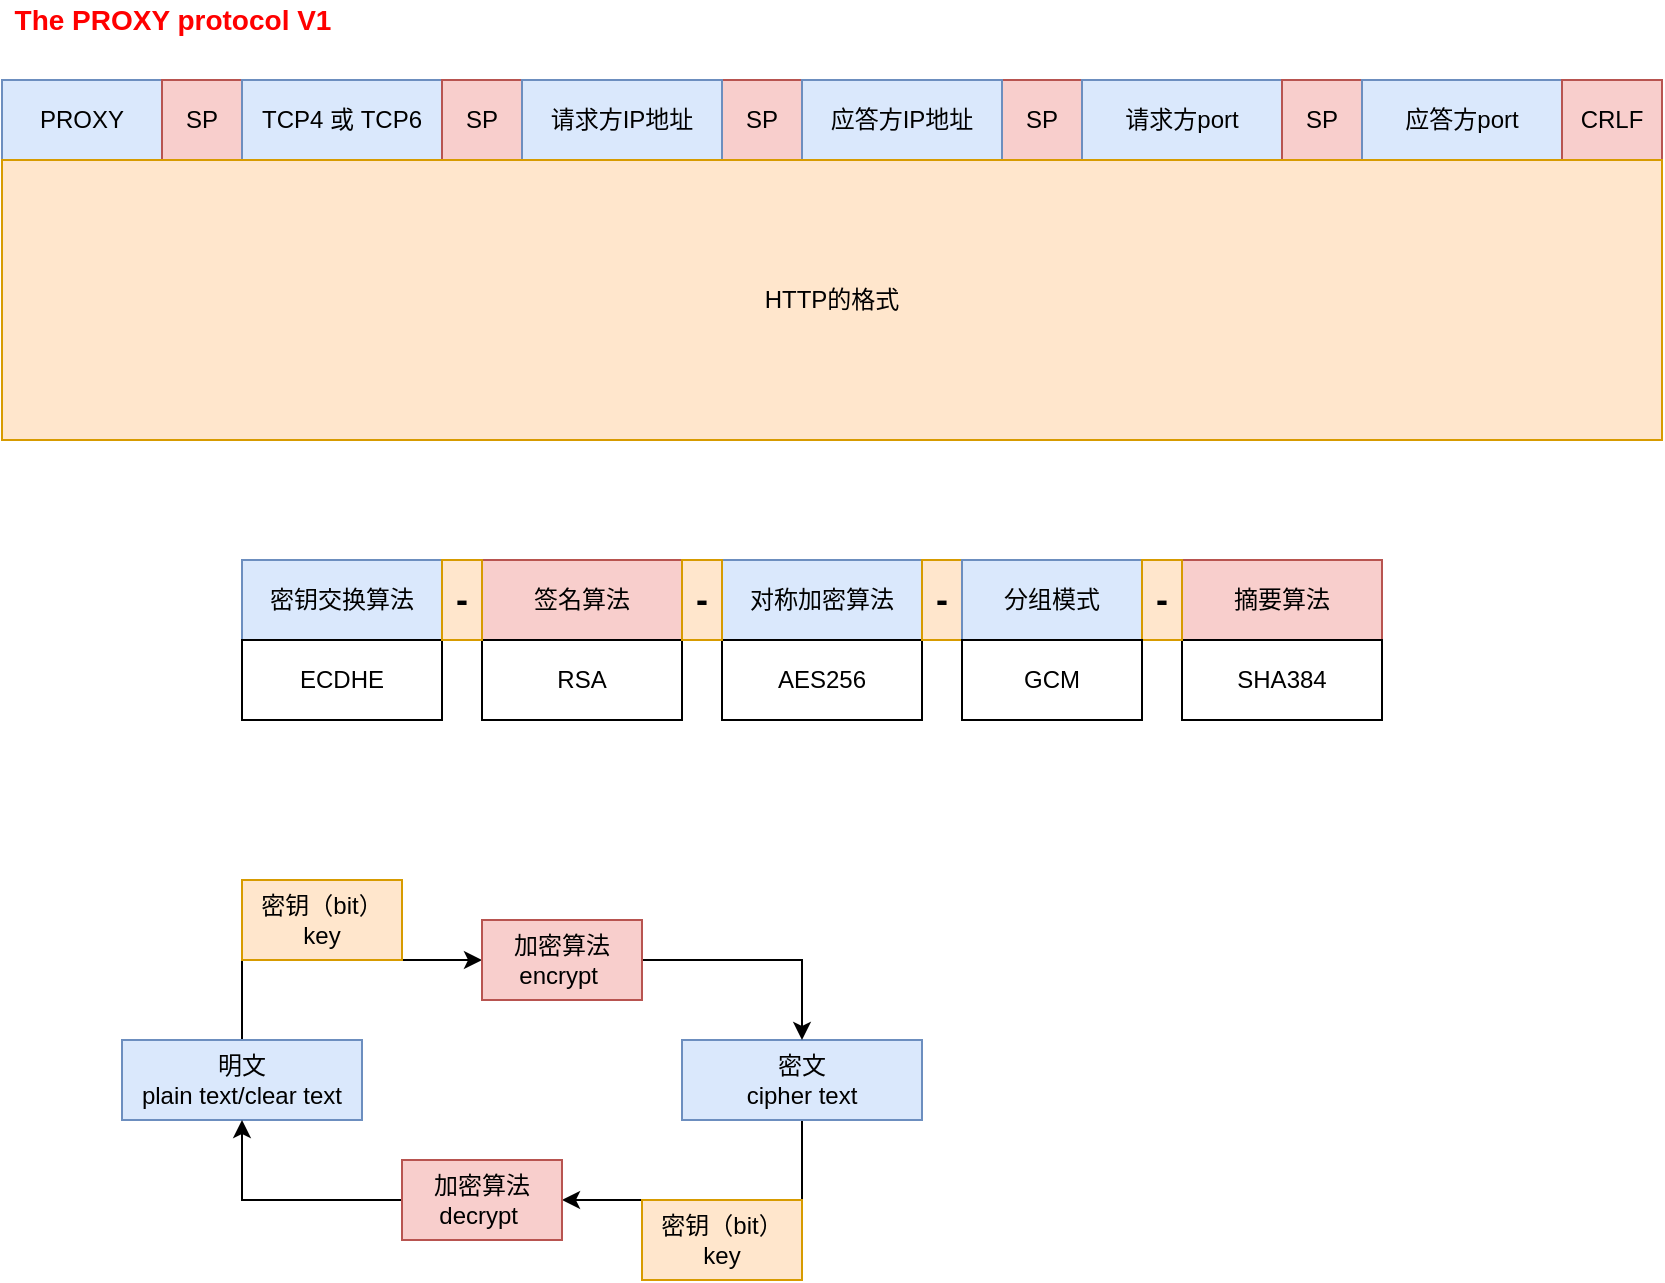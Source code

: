 <mxfile version="14.7.3" type="github">
  <diagram id="BQ_XUraueQYO2NuGsHbD" name="第 1 页">
    <mxGraphModel dx="652" dy="577" grid="1" gridSize="10" guides="1" tooltips="1" connect="1" arrows="1" fold="1" page="1" pageScale="1" pageWidth="827" pageHeight="1169" math="0" shadow="0">
      <root>
        <mxCell id="0" />
        <mxCell id="1" parent="0" />
        <mxCell id="EOxAyNvZtww4RezJIQQF-5" value="PROXY" style="rounded=0;whiteSpace=wrap;html=1;fillColor=#dae8fc;strokeColor=#6c8ebf;" parent="1" vertex="1">
          <mxGeometry y="360" width="80" height="40" as="geometry" />
        </mxCell>
        <mxCell id="EOxAyNvZtww4RezJIQQF-6" value="SP" style="rounded=0;whiteSpace=wrap;html=1;fillColor=#f8cecc;strokeColor=#b85450;" parent="1" vertex="1">
          <mxGeometry x="80" y="360" width="40" height="40" as="geometry" />
        </mxCell>
        <mxCell id="nIKiW4B2EEjBLXtnfSZA-4" value="TCP4 或 TCP6" style="rounded=0;whiteSpace=wrap;html=1;fillColor=#dae8fc;strokeColor=#6c8ebf;" parent="1" vertex="1">
          <mxGeometry x="120" y="360" width="100" height="40" as="geometry" />
        </mxCell>
        <mxCell id="nIKiW4B2EEjBLXtnfSZA-5" value="SP" style="rounded=0;whiteSpace=wrap;html=1;fillColor=#f8cecc;strokeColor=#b85450;" parent="1" vertex="1">
          <mxGeometry x="220" y="360" width="40" height="40" as="geometry" />
        </mxCell>
        <mxCell id="nIKiW4B2EEjBLXtnfSZA-6" value="请求方IP地址" style="rounded=0;whiteSpace=wrap;html=1;fillColor=#dae8fc;strokeColor=#6c8ebf;" parent="1" vertex="1">
          <mxGeometry x="260" y="360" width="100" height="40" as="geometry" />
        </mxCell>
        <mxCell id="nIKiW4B2EEjBLXtnfSZA-7" value="SP" style="rounded=0;whiteSpace=wrap;html=1;fillColor=#f8cecc;strokeColor=#b85450;" parent="1" vertex="1">
          <mxGeometry x="360" y="360" width="40" height="40" as="geometry" />
        </mxCell>
        <mxCell id="nIKiW4B2EEjBLXtnfSZA-11" value="请求方IP地址" style="rounded=0;whiteSpace=wrap;html=1;fillColor=#dae8fc;strokeColor=#6c8ebf;" parent="1" vertex="1">
          <mxGeometry x="260" y="360" width="100" height="40" as="geometry" />
        </mxCell>
        <mxCell id="nIKiW4B2EEjBLXtnfSZA-13" value="SP" style="rounded=0;whiteSpace=wrap;html=1;fillColor=#f8cecc;strokeColor=#b85450;" parent="1" vertex="1">
          <mxGeometry x="500" y="360" width="40" height="40" as="geometry" />
        </mxCell>
        <mxCell id="nIKiW4B2EEjBLXtnfSZA-14" value="请求方port" style="rounded=0;whiteSpace=wrap;html=1;fillColor=#dae8fc;strokeColor=#6c8ebf;" parent="1" vertex="1">
          <mxGeometry x="540" y="360" width="100" height="40" as="geometry" />
        </mxCell>
        <mxCell id="nIKiW4B2EEjBLXtnfSZA-15" value="应答方IP地址" style="rounded=0;whiteSpace=wrap;html=1;fillColor=#dae8fc;strokeColor=#6c8ebf;" parent="1" vertex="1">
          <mxGeometry x="400" y="360" width="100" height="40" as="geometry" />
        </mxCell>
        <mxCell id="nIKiW4B2EEjBLXtnfSZA-16" value="SP" style="rounded=0;whiteSpace=wrap;html=1;fillColor=#f8cecc;strokeColor=#b85450;" parent="1" vertex="1">
          <mxGeometry x="640" y="360" width="40" height="40" as="geometry" />
        </mxCell>
        <mxCell id="nIKiW4B2EEjBLXtnfSZA-17" value="应答方port" style="rounded=0;whiteSpace=wrap;html=1;fillColor=#dae8fc;strokeColor=#6c8ebf;" parent="1" vertex="1">
          <mxGeometry x="680" y="360" width="100" height="40" as="geometry" />
        </mxCell>
        <mxCell id="nIKiW4B2EEjBLXtnfSZA-18" value="CRLF" style="rounded=0;whiteSpace=wrap;html=1;fillColor=#f8cecc;strokeColor=#b85450;" parent="1" vertex="1">
          <mxGeometry x="780" y="360" width="50" height="40" as="geometry" />
        </mxCell>
        <mxCell id="nIKiW4B2EEjBLXtnfSZA-19" value="HTTP的格式" style="rounded=0;whiteSpace=wrap;html=1;fillColor=#ffe6cc;strokeColor=#d79b00;" parent="1" vertex="1">
          <mxGeometry y="400" width="830" height="140" as="geometry" />
        </mxCell>
        <mxCell id="nIKiW4B2EEjBLXtnfSZA-20" value="&lt;b&gt;&lt;font style=&quot;font-size: 14px&quot; color=&quot;#ff0000&quot;&gt;The PROXY protocol V1&lt;/font&gt;&lt;/b&gt;" style="text;html=1;align=center;verticalAlign=middle;resizable=0;points=[];autosize=1;strokeColor=none;" parent="1" vertex="1">
          <mxGeometry y="320" width="170" height="20" as="geometry" />
        </mxCell>
        <mxCell id="KrxlsapzaV7YneJ8UCfw-1" value="密钥交换算法" style="rounded=0;whiteSpace=wrap;html=1;fillColor=#dae8fc;strokeColor=#6c8ebf;" parent="1" vertex="1">
          <mxGeometry x="120" y="600" width="100" height="40" as="geometry" />
        </mxCell>
        <mxCell id="KrxlsapzaV7YneJ8UCfw-2" value="签名算法" style="rounded=0;whiteSpace=wrap;html=1;fillColor=#f8cecc;strokeColor=#b85450;" parent="1" vertex="1">
          <mxGeometry x="240" y="600" width="100" height="40" as="geometry" />
        </mxCell>
        <mxCell id="KrxlsapzaV7YneJ8UCfw-3" value="对称加密算法" style="rounded=0;whiteSpace=wrap;html=1;fillColor=#dae8fc;strokeColor=#6c8ebf;" parent="1" vertex="1">
          <mxGeometry x="360" y="600" width="100" height="40" as="geometry" />
        </mxCell>
        <mxCell id="KrxlsapzaV7YneJ8UCfw-4" value="摘要算法" style="rounded=0;whiteSpace=wrap;html=1;fillColor=#f8cecc;strokeColor=#b85450;" parent="1" vertex="1">
          <mxGeometry x="590" y="600" width="100" height="40" as="geometry" />
        </mxCell>
        <mxCell id="KrxlsapzaV7YneJ8UCfw-5" value="ECDHE" style="rounded=0;whiteSpace=wrap;html=1;" parent="1" vertex="1">
          <mxGeometry x="120" y="640" width="100" height="40" as="geometry" />
        </mxCell>
        <mxCell id="KrxlsapzaV7YneJ8UCfw-6" value="RSA" style="rounded=0;whiteSpace=wrap;html=1;" parent="1" vertex="1">
          <mxGeometry x="240" y="640" width="100" height="40" as="geometry" />
        </mxCell>
        <mxCell id="KrxlsapzaV7YneJ8UCfw-7" value="AES256" style="rounded=0;whiteSpace=wrap;html=1;" parent="1" vertex="1">
          <mxGeometry x="360" y="640" width="100" height="40" as="geometry" />
        </mxCell>
        <mxCell id="KrxlsapzaV7YneJ8UCfw-8" value="SHA384" style="rounded=0;whiteSpace=wrap;html=1;" parent="1" vertex="1">
          <mxGeometry x="590" y="640" width="100" height="40" as="geometry" />
        </mxCell>
        <mxCell id="KrxlsapzaV7YneJ8UCfw-9" value="&lt;b&gt;&lt;font style=&quot;font-size: 18px&quot;&gt;-&lt;/font&gt;&lt;/b&gt;" style="rounded=0;whiteSpace=wrap;html=1;fillColor=#ffe6cc;strokeColor=#d79b00;" parent="1" vertex="1">
          <mxGeometry x="220" y="600" width="20" height="40" as="geometry" />
        </mxCell>
        <mxCell id="KrxlsapzaV7YneJ8UCfw-10" value="&lt;b&gt;&lt;font style=&quot;font-size: 18px&quot;&gt;-&lt;/font&gt;&lt;/b&gt;" style="rounded=0;whiteSpace=wrap;html=1;fillColor=#ffe6cc;strokeColor=#d79b00;" parent="1" vertex="1">
          <mxGeometry x="340" y="600" width="20" height="40" as="geometry" />
        </mxCell>
        <mxCell id="KrxlsapzaV7YneJ8UCfw-11" value="&lt;b&gt;&lt;font style=&quot;font-size: 18px&quot;&gt;-&lt;/font&gt;&lt;/b&gt;" style="rounded=0;whiteSpace=wrap;html=1;fillColor=#ffe6cc;strokeColor=#d79b00;" parent="1" vertex="1">
          <mxGeometry x="460" y="600" width="20" height="40" as="geometry" />
        </mxCell>
        <mxCell id="KrxlsapzaV7YneJ8UCfw-12" value="分组模式" style="rounded=0;whiteSpace=wrap;html=1;fillColor=#dae8fc;strokeColor=#6c8ebf;" parent="1" vertex="1">
          <mxGeometry x="480" y="600" width="90" height="40" as="geometry" />
        </mxCell>
        <mxCell id="KrxlsapzaV7YneJ8UCfw-13" value="&lt;b&gt;&lt;font style=&quot;font-size: 18px&quot;&gt;-&lt;/font&gt;&lt;/b&gt;" style="rounded=0;whiteSpace=wrap;html=1;fillColor=#ffe6cc;strokeColor=#d79b00;" parent="1" vertex="1">
          <mxGeometry x="570" y="600" width="20" height="40" as="geometry" />
        </mxCell>
        <mxCell id="KrxlsapzaV7YneJ8UCfw-14" value="GCM" style="rounded=0;whiteSpace=wrap;html=1;" parent="1" vertex="1">
          <mxGeometry x="480" y="640" width="90" height="40" as="geometry" />
        </mxCell>
        <mxCell id="PXkahkKQJdrLHm0AiFqw-11" style="edgeStyle=orthogonalEdgeStyle;rounded=0;orthogonalLoop=1;jettySize=auto;html=1;entryX=0;entryY=0.5;entryDx=0;entryDy=0;exitX=0.5;exitY=0;exitDx=0;exitDy=0;" edge="1" parent="1" source="KrxlsapzaV7YneJ8UCfw-15" target="KrxlsapzaV7YneJ8UCfw-17">
          <mxGeometry relative="1" as="geometry" />
        </mxCell>
        <mxCell id="KrxlsapzaV7YneJ8UCfw-15" value="明文&lt;br&gt;plain text/clear text" style="rounded=0;whiteSpace=wrap;html=1;fillColor=#dae8fc;strokeColor=#6c8ebf;" parent="1" vertex="1">
          <mxGeometry x="60" y="840" width="120" height="40" as="geometry" />
        </mxCell>
        <mxCell id="PXkahkKQJdrLHm0AiFqw-8" style="edgeStyle=orthogonalEdgeStyle;rounded=0;orthogonalLoop=1;jettySize=auto;html=1;exitX=0.5;exitY=1;exitDx=0;exitDy=0;entryX=1;entryY=0.5;entryDx=0;entryDy=0;" edge="1" parent="1" source="KrxlsapzaV7YneJ8UCfw-16" target="KrxlsapzaV7YneJ8UCfw-20">
          <mxGeometry relative="1" as="geometry" />
        </mxCell>
        <mxCell id="KrxlsapzaV7YneJ8UCfw-16" value="密文&lt;br&gt;cipher text" style="rounded=0;whiteSpace=wrap;html=1;fillColor=#dae8fc;strokeColor=#6c8ebf;" parent="1" vertex="1">
          <mxGeometry x="340" y="840" width="120" height="40" as="geometry" />
        </mxCell>
        <mxCell id="PXkahkKQJdrLHm0AiFqw-7" style="edgeStyle=orthogonalEdgeStyle;rounded=0;orthogonalLoop=1;jettySize=auto;html=1;entryX=0.5;entryY=0;entryDx=0;entryDy=0;" edge="1" parent="1" source="KrxlsapzaV7YneJ8UCfw-17" target="KrxlsapzaV7YneJ8UCfw-16">
          <mxGeometry relative="1" as="geometry" />
        </mxCell>
        <mxCell id="KrxlsapzaV7YneJ8UCfw-17" value="加密算法&lt;br&gt;encrypt&amp;nbsp;" style="rounded=0;whiteSpace=wrap;html=1;fillColor=#f8cecc;strokeColor=#b85450;" parent="1" vertex="1">
          <mxGeometry x="240" y="780" width="80" height="40" as="geometry" />
        </mxCell>
        <mxCell id="PXkahkKQJdrLHm0AiFqw-5" style="edgeStyle=orthogonalEdgeStyle;rounded=0;orthogonalLoop=1;jettySize=auto;html=1;exitX=0;exitY=0.5;exitDx=0;exitDy=0;entryX=0.5;entryY=1;entryDx=0;entryDy=0;" edge="1" parent="1" source="KrxlsapzaV7YneJ8UCfw-20" target="KrxlsapzaV7YneJ8UCfw-15">
          <mxGeometry relative="1" as="geometry">
            <mxPoint x="110" y="880" as="targetPoint" />
          </mxGeometry>
        </mxCell>
        <mxCell id="KrxlsapzaV7YneJ8UCfw-20" value="加密算法&lt;br&gt;decrypt&amp;nbsp;" style="rounded=0;whiteSpace=wrap;html=1;fillColor=#f8cecc;strokeColor=#b85450;" parent="1" vertex="1">
          <mxGeometry x="200" y="900" width="80" height="40" as="geometry" />
        </mxCell>
        <mxCell id="PXkahkKQJdrLHm0AiFqw-3" value="密钥（bit）&lt;br&gt;key" style="rounded=0;whiteSpace=wrap;html=1;fillColor=#ffe6cc;strokeColor=#d79b00;" vertex="1" parent="1">
          <mxGeometry x="120" y="760" width="80" height="40" as="geometry" />
        </mxCell>
        <mxCell id="PXkahkKQJdrLHm0AiFqw-12" value="密钥（bit）&lt;br&gt;key" style="rounded=0;whiteSpace=wrap;html=1;fillColor=#ffe6cc;strokeColor=#d79b00;" vertex="1" parent="1">
          <mxGeometry x="320" y="920" width="80" height="40" as="geometry" />
        </mxCell>
      </root>
    </mxGraphModel>
  </diagram>
</mxfile>
